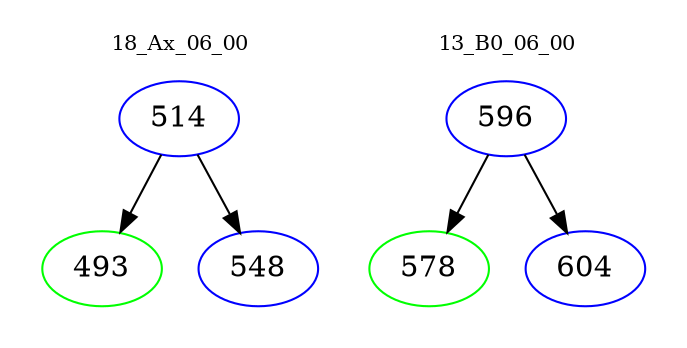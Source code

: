 digraph{
subgraph cluster_0 {
color = white
label = "18_Ax_06_00";
fontsize=10;
T0_514 [label="514", color="blue"]
T0_514 -> T0_493 [color="black"]
T0_493 [label="493", color="green"]
T0_514 -> T0_548 [color="black"]
T0_548 [label="548", color="blue"]
}
subgraph cluster_1 {
color = white
label = "13_B0_06_00";
fontsize=10;
T1_596 [label="596", color="blue"]
T1_596 -> T1_578 [color="black"]
T1_578 [label="578", color="green"]
T1_596 -> T1_604 [color="black"]
T1_604 [label="604", color="blue"]
}
}
